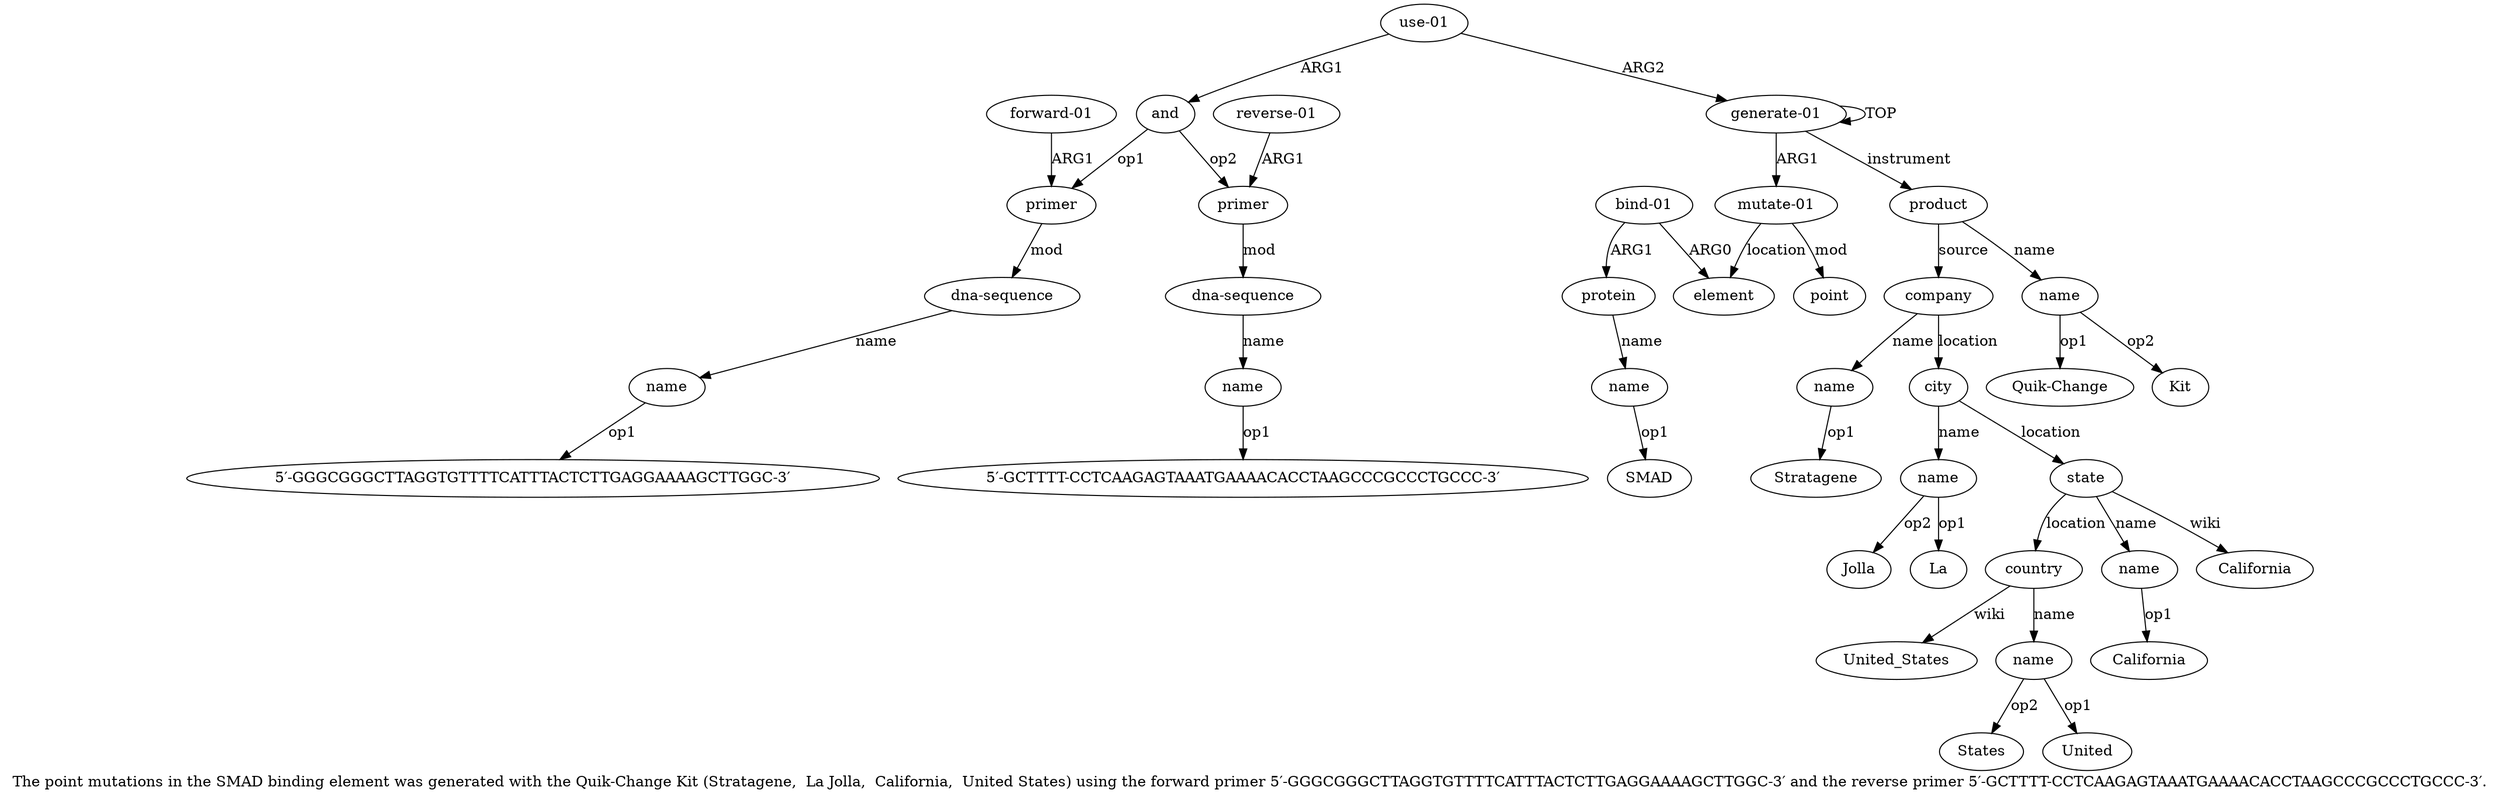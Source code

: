 digraph  {
	graph [label="The point mutations in the SMAD binding element was generated with the Quik-Change Kit (Stratagene,  La Jolla,  California,  United \
States) using the forward primer 5′-GGGCGGGCTTAGGTGTTTTCATTTACTCTTGAGGAAAAGCTTGGC-3′ and the reverse primer 5′-GCTTTT-CCTCAAGAGTAAATGAAAACACCTAAGCCCGCCCTGCCC-3′."];
	node [label="\N"];
	a20	 [color=black,
		gold_ind=20,
		gold_label="forward-01",
		label="forward-01",
		test_ind=20,
		test_label="forward-01"];
	a19	 [color=black,
		gold_ind=19,
		gold_label=primer,
		label=primer,
		test_ind=19,
		test_label=primer];
	a20 -> a19 [key=0,
	color=black,
	gold_label=ARG1,
	label=ARG1,
	test_label=ARG1];
a21 [color=black,
	gold_ind=21,
	gold_label="dna-sequence",
	label="dna-sequence",
	test_ind=21,
	test_label="dna-sequence"];
a22 [color=black,
	gold_ind=22,
	gold_label=name,
	label=name,
	test_ind=22,
	test_label=name];
a21 -> a22 [key=0,
color=black,
gold_label=name,
label=name,
test_label=name];
"a22 5′-GGGCGGGCTTAGGTGTTTTCATTTACTCTTGAGGAAAAGCTTGGC-3′" [color=black,
gold_ind=-1,
gold_label="5′-GGGCGGGCTTAGGTGTTTTCATTTACTCTTGAGGAAAAGCTTGGC-3′",
label="5′-GGGCGGGCTTAGGTGTTTTCATTTACTCTTGAGGAAAAGCTTGGC-3′",
test_ind=-1,
test_label="5′-GGGCGGGCTTAGGTGTTTTCATTTACTCTTGAGGAAAAGCTTGGC-3′"];
a22 -> "a22 5′-GGGCGGGCTTAGGTGTTTTCATTTACTCTTGAGGAAAAGCTTGGC-3′" [key=0,
color=black,
gold_label=op1,
label=op1,
test_label=op1];
a23 [color=black,
gold_ind=23,
gold_label=primer,
label=primer,
test_ind=23,
test_label=primer];
a25 [color=black,
gold_ind=25,
gold_label="dna-sequence",
label="dna-sequence",
test_ind=25,
test_label="dna-sequence"];
a23 -> a25 [key=0,
color=black,
gold_label=mod,
label=mod,
test_label=mod];
a24 [color=black,
gold_ind=24,
gold_label="reverse-01",
label="reverse-01",
test_ind=24,
test_label="reverse-01"];
a24 -> a23 [key=0,
color=black,
gold_label=ARG1,
label=ARG1,
test_label=ARG1];
a26 [color=black,
gold_ind=26,
gold_label=name,
label=name,
test_ind=26,
test_label=name];
a25 -> a26 [key=0,
color=black,
gold_label=name,
label=name,
test_label=name];
"a26 5′-GCTTTT-CCTCAAGAGTAAATGAAAACACCTAAGCCCGCCCTGCCC-3′" [color=black,
gold_ind=-1,
gold_label="5′-GCTTTT-CCTCAAGAGTAAATGAAAACACCTAAGCCCGCCCTGCCC-3′",
label="5′-GCTTTT-CCTCAAGAGTAAATGAAAACACCTAAGCCCGCCCTGCCC-3′",
test_ind=-1,
test_label="5′-GCTTTT-CCTCAAGAGTAAATGAAAACACCTAAGCCCGCCCTGCCC-3′"];
a26 -> "a26 5′-GCTTTT-CCTCAAGAGTAAATGAAAACACCTAAGCCCGCCCTGCCC-3′" [key=0,
color=black,
gold_label=op1,
label=op1,
test_label=op1];
"a8 Kit" [color=black,
gold_ind=-1,
gold_label=Kit,
label=Kit,
test_ind=-1,
test_label=Kit];
"a15 United_States" [color=black,
gold_ind=-1,
gold_label=United_States,
label=United_States,
test_ind=-1,
test_label=United_States];
"a16 States" [color=black,
gold_ind=-1,
gold_label=States,
label=States,
test_ind=-1,
test_label=States];
"a6 SMAD" [color=black,
gold_ind=-1,
gold_label=SMAD,
label=SMAD,
test_ind=-1,
test_label=SMAD];
"a12 Jolla" [color=black,
gold_ind=-1,
gold_label=Jolla,
label=Jolla,
test_ind=-1,
test_label=Jolla];
"a16 United" [color=black,
gold_ind=-1,
gold_label=United,
label=United,
test_ind=-1,
test_label=United];
a15 [color=black,
gold_ind=15,
gold_label=country,
label=country,
test_ind=15,
test_label=country];
a15 -> "a15 United_States" [key=0,
color=black,
gold_label=wiki,
label=wiki,
test_label=wiki];
a16 [color=black,
gold_ind=16,
gold_label=name,
label=name,
test_ind=16,
test_label=name];
a15 -> a16 [key=0,
color=black,
gold_label=name,
label=name,
test_label=name];
a14 [color=black,
gold_ind=14,
gold_label=name,
label=name,
test_ind=14,
test_label=name];
"a14 California" [color=black,
gold_ind=-1,
gold_label=California,
label=California,
test_ind=-1,
test_label=California];
a14 -> "a14 California" [key=0,
color=black,
gold_label=op1,
label=op1,
test_label=op1];
a17 [color=black,
gold_ind=17,
gold_label="use-01",
label="use-01",
test_ind=17,
test_label="use-01"];
a18 [color=black,
gold_ind=18,
gold_label=and,
label=and,
test_ind=18,
test_label=and];
a17 -> a18 [key=0,
color=black,
gold_label=ARG1,
label=ARG1,
test_label=ARG1];
a0 [color=black,
gold_ind=0,
gold_label="generate-01",
label="generate-01",
test_ind=0,
test_label="generate-01"];
a17 -> a0 [key=0,
color=black,
gold_label=ARG2,
label=ARG2,
test_label=ARG2];
a16 -> "a16 States" [key=0,
color=black,
gold_label=op2,
label=op2,
test_label=op2];
a16 -> "a16 United" [key=0,
color=black,
gold_label=op1,
label=op1,
test_label=op1];
a11 [color=black,
gold_ind=11,
gold_label=city,
label=city,
test_ind=11,
test_label=city];
a13 [color=black,
gold_ind=13,
gold_label=state,
label=state,
test_ind=13,
test_label=state];
a11 -> a13 [key=0,
color=black,
gold_label=location,
label=location,
test_label=location];
a12 [color=black,
gold_ind=12,
gold_label=name,
label=name,
test_ind=12,
test_label=name];
a11 -> a12 [key=0,
color=black,
gold_label=name,
label=name,
test_label=name];
a10 [color=black,
gold_ind=10,
gold_label=name,
label=name,
test_ind=10,
test_label=name];
"a10 Stratagene" [color=black,
gold_ind=-1,
gold_label=Stratagene,
label=Stratagene,
test_ind=-1,
test_label=Stratagene];
a10 -> "a10 Stratagene" [key=0,
color=black,
gold_label=op1,
label=op1,
test_label=op1];
a13 -> a15 [key=0,
color=black,
gold_label=location,
label=location,
test_label=location];
a13 -> a14 [key=0,
color=black,
gold_label=name,
label=name,
test_label=name];
"a13 California" [color=black,
gold_ind=-1,
gold_label=California,
label=California,
test_ind=-1,
test_label=California];
a13 -> "a13 California" [key=0,
color=black,
gold_label=wiki,
label=wiki,
test_label=wiki];
a12 -> "a12 Jolla" [key=0,
color=black,
gold_label=op2,
label=op2,
test_label=op2];
"a12 La" [color=black,
gold_ind=-1,
gold_label=La,
label=La,
test_ind=-1,
test_label=La];
a12 -> "a12 La" [key=0,
color=black,
gold_label=op1,
label=op1,
test_label=op1];
a19 -> a21 [key=0,
color=black,
gold_label=mod,
label=mod,
test_label=mod];
a18 -> a23 [key=0,
color=black,
gold_label=op2,
label=op2,
test_label=op2];
a18 -> a19 [key=0,
color=black,
gold_label=op1,
label=op1,
test_label=op1];
a1 [color=black,
gold_ind=1,
gold_label="mutate-01",
label="mutate-01",
test_ind=1,
test_label="mutate-01"];
a3 [color=black,
gold_ind=3,
gold_label=element,
label=element,
test_ind=3,
test_label=element];
a1 -> a3 [key=0,
color=black,
gold_label=location,
label=location,
test_label=location];
a2 [color=black,
gold_ind=2,
gold_label=point,
label=point,
test_ind=2,
test_label=point];
a1 -> a2 [key=0,
color=black,
gold_label=mod,
label=mod,
test_label=mod];
a0 -> a1 [key=0,
color=black,
gold_label=ARG1,
label=ARG1,
test_label=ARG1];
a0 -> a0 [key=0,
color=black,
gold_label=TOP,
label=TOP,
test_label=TOP];
a7 [color=black,
gold_ind=7,
gold_label=product,
label=product,
test_ind=7,
test_label=product];
a0 -> a7 [key=0,
color=black,
gold_label=instrument,
label=instrument,
test_label=instrument];
a5 [color=black,
gold_ind=5,
gold_label=protein,
label=protein,
test_ind=5,
test_label=protein];
a6 [color=black,
gold_ind=6,
gold_label=name,
label=name,
test_ind=6,
test_label=name];
a5 -> a6 [key=0,
color=black,
gold_label=name,
label=name,
test_label=name];
a4 [color=black,
gold_ind=4,
gold_label="bind-01",
label="bind-01",
test_ind=4,
test_label="bind-01"];
a4 -> a3 [key=0,
color=black,
gold_label=ARG0,
label=ARG0,
test_label=ARG0];
a4 -> a5 [key=0,
color=black,
gold_label=ARG1,
label=ARG1,
test_label=ARG1];
a9 [color=black,
gold_ind=9,
gold_label=company,
label=company,
test_ind=9,
test_label=company];
a7 -> a9 [key=0,
color=black,
gold_label=source,
label=source,
test_label=source];
a8 [color=black,
gold_ind=8,
gold_label=name,
label=name,
test_ind=8,
test_label=name];
a7 -> a8 [key=0,
color=black,
gold_label=name,
label=name,
test_label=name];
a6 -> "a6 SMAD" [key=0,
color=black,
gold_label=op1,
label=op1,
test_label=op1];
a9 -> a11 [key=0,
color=black,
gold_label=location,
label=location,
test_label=location];
a9 -> a10 [key=0,
color=black,
gold_label=name,
label=name,
test_label=name];
a8 -> "a8 Kit" [key=0,
color=black,
gold_label=op2,
label=op2,
test_label=op2];
"a8 Quik-Change" [color=black,
gold_ind=-1,
gold_label="Quik-Change",
label="Quik-Change",
test_ind=-1,
test_label="Quik-Change"];
a8 -> "a8 Quik-Change" [key=0,
color=black,
gold_label=op1,
label=op1,
test_label=op1];
}

